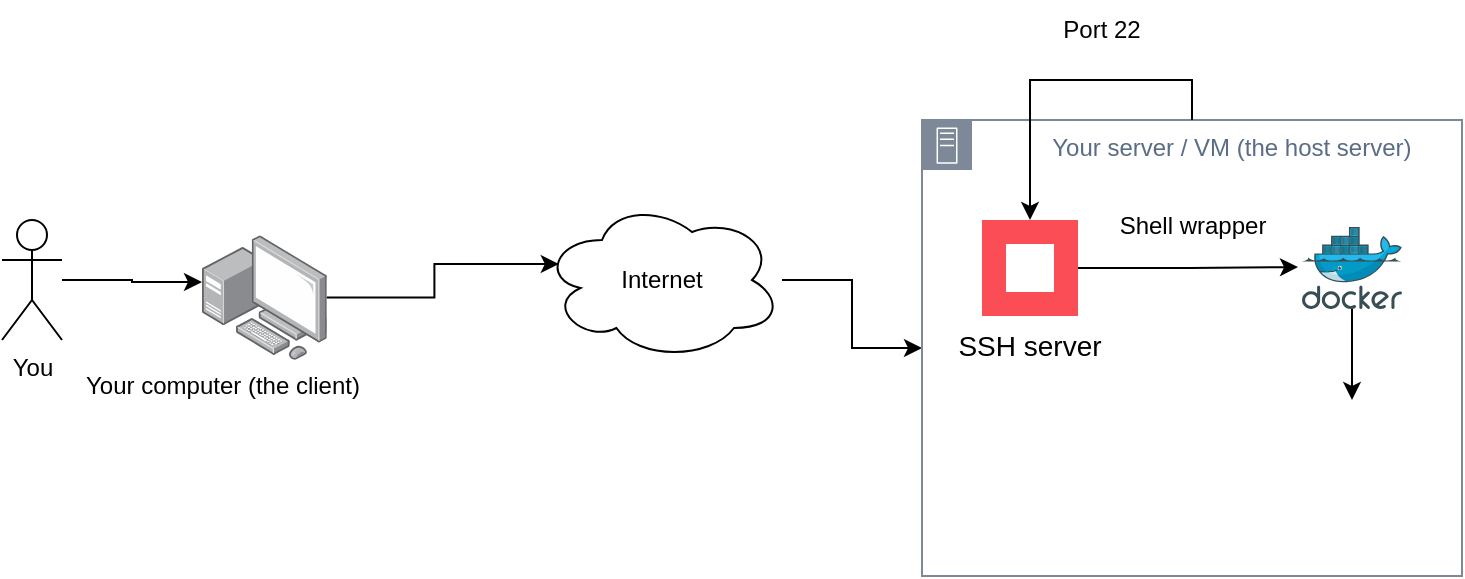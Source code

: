 <mxfile version="27.0.9">
  <diagram name="Page-1" id="IFFKxQ3RQtwXwW91nyBR">
    <mxGraphModel dx="1426" dy="735" grid="1" gridSize="10" guides="1" tooltips="1" connect="1" arrows="1" fold="1" page="1" pageScale="1" pageWidth="850" pageHeight="1100" math="0" shadow="0">
      <root>
        <mxCell id="0" />
        <mxCell id="1" parent="0" />
        <mxCell id="nEntLCxVAZ6xf2vCUz8b-9" style="edgeStyle=orthogonalEdgeStyle;rounded=0;orthogonalLoop=1;jettySize=auto;html=1;entryX=0;entryY=0.5;entryDx=0;entryDy=0;" edge="1" parent="1" source="nEntLCxVAZ6xf2vCUz8b-1" target="nEntLCxVAZ6xf2vCUz8b-11">
          <mxGeometry relative="1" as="geometry">
            <mxPoint x="635" y="158" as="targetPoint" />
          </mxGeometry>
        </mxCell>
        <mxCell id="nEntLCxVAZ6xf2vCUz8b-1" value="Internet" style="ellipse;shape=cloud;whiteSpace=wrap;html=1;" vertex="1" parent="1">
          <mxGeometry x="350" y="120" width="120" height="80" as="geometry" />
        </mxCell>
        <mxCell id="nEntLCxVAZ6xf2vCUz8b-2" value="You" style="shape=umlActor;verticalLabelPosition=bottom;verticalAlign=top;html=1;outlineConnect=0;" vertex="1" parent="1">
          <mxGeometry x="80" y="130" width="30" height="60" as="geometry" />
        </mxCell>
        <mxCell id="nEntLCxVAZ6xf2vCUz8b-3" value="" style="image;points=[];aspect=fixed;html=1;align=center;shadow=0;dashed=0;image=img/lib/allied_telesis/computer_and_terminals/Personal_Computer_with_Server.svg;" vertex="1" parent="1">
          <mxGeometry x="180" y="137.6" width="62.4" height="62.4" as="geometry" />
        </mxCell>
        <mxCell id="nEntLCxVAZ6xf2vCUz8b-4" style="edgeStyle=orthogonalEdgeStyle;rounded=0;orthogonalLoop=1;jettySize=auto;html=1;entryX=0;entryY=0.375;entryDx=0;entryDy=0;entryPerimeter=0;" edge="1" parent="1" source="nEntLCxVAZ6xf2vCUz8b-2" target="nEntLCxVAZ6xf2vCUz8b-3">
          <mxGeometry relative="1" as="geometry" />
        </mxCell>
        <mxCell id="nEntLCxVAZ6xf2vCUz8b-5" style="edgeStyle=orthogonalEdgeStyle;rounded=0;orthogonalLoop=1;jettySize=auto;html=1;entryX=0.07;entryY=0.4;entryDx=0;entryDy=0;entryPerimeter=0;" edge="1" parent="1" source="nEntLCxVAZ6xf2vCUz8b-3" target="nEntLCxVAZ6xf2vCUz8b-1">
          <mxGeometry relative="1" as="geometry" />
        </mxCell>
        <mxCell id="nEntLCxVAZ6xf2vCUz8b-10" value="Your computer (the client)" style="text;html=1;align=center;verticalAlign=middle;resizable=0;points=[];autosize=1;strokeColor=none;fillColor=none;" vertex="1" parent="1">
          <mxGeometry x="110" y="198" width="160" height="30" as="geometry" />
        </mxCell>
        <mxCell id="nEntLCxVAZ6xf2vCUz8b-11" value="&lt;div&gt;&amp;nbsp; &amp;nbsp; &amp;nbsp; &amp;nbsp; &amp;nbsp; Your server / VM (the host server)&lt;/div&gt;" style="points=[[0,0],[0.25,0],[0.5,0],[0.75,0],[1,0],[1,0.25],[1,0.5],[1,0.75],[1,1],[0.75,1],[0.5,1],[0.25,1],[0,1],[0,0.75],[0,0.5],[0,0.25]];outlineConnect=0;gradientColor=none;html=1;whiteSpace=wrap;fontSize=12;fontStyle=0;container=1;pointerEvents=0;collapsible=0;recursiveResize=0;shape=mxgraph.aws4.group;grIcon=mxgraph.aws4.group_on_premise;strokeColor=#7D8998;fillColor=none;verticalAlign=top;align=left;spacingLeft=30;fontColor=#5A6C86;dashed=0;" vertex="1" parent="1">
          <mxGeometry x="540" y="80" width="270" height="228" as="geometry" />
        </mxCell>
        <mxCell id="nEntLCxVAZ6xf2vCUz8b-17" style="edgeStyle=orthogonalEdgeStyle;rounded=0;orthogonalLoop=1;jettySize=auto;html=1;entryX=0.5;entryY=0;entryDx=0;entryDy=0;" edge="1" parent="nEntLCxVAZ6xf2vCUz8b-11" source="nEntLCxVAZ6xf2vCUz8b-12" target="nEntLCxVAZ6xf2vCUz8b-15">
          <mxGeometry relative="1" as="geometry" />
        </mxCell>
        <mxCell id="nEntLCxVAZ6xf2vCUz8b-12" value="" style="image;sketch=0;aspect=fixed;html=1;points=[];align=center;fontSize=12;image=img/lib/mscae/Docker.svg;" vertex="1" parent="nEntLCxVAZ6xf2vCUz8b-11">
          <mxGeometry x="190" y="53.5" width="50" height="41" as="geometry" />
        </mxCell>
        <mxCell id="nEntLCxVAZ6xf2vCUz8b-15" value="" style="shape=image;html=1;verticalAlign=top;verticalLabelPosition=bottom;labelBackgroundColor=#ffffff;imageAspect=0;aspect=fixed;image=https://cdn4.iconfinder.com/data/icons/socialcones/508/Gitlab-128.png" vertex="1" parent="nEntLCxVAZ6xf2vCUz8b-11">
          <mxGeometry x="176" y="140" width="78" height="78" as="geometry" />
        </mxCell>
        <mxCell id="nEntLCxVAZ6xf2vCUz8b-13" value="SSH server" style="shape=rect;fillColor=#FA4D56;aspect=fixed;resizable=0;labelPosition=center;verticalLabelPosition=bottom;align=center;verticalAlign=top;strokeColor=none;fontSize=14;" vertex="1" parent="nEntLCxVAZ6xf2vCUz8b-11">
          <mxGeometry x="30" y="50" width="48" height="48" as="geometry" />
        </mxCell>
        <mxCell id="nEntLCxVAZ6xf2vCUz8b-14" value="" style="fillColor=#ffffff;strokeColor=none;dashed=0;outlineConnect=0;html=1;labelPosition=center;verticalLabelPosition=bottom;verticalAlign=top;part=1;movable=0;resizable=0;rotatable=0;shape=mxgraph.ibm_cloud.password" vertex="1" parent="nEntLCxVAZ6xf2vCUz8b-13">
          <mxGeometry width="24" height="24" relative="1" as="geometry">
            <mxPoint x="12" y="12" as="offset" />
          </mxGeometry>
        </mxCell>
        <mxCell id="nEntLCxVAZ6xf2vCUz8b-18" style="edgeStyle=orthogonalEdgeStyle;rounded=0;orthogonalLoop=1;jettySize=auto;html=1;entryX=-0.04;entryY=0.488;entryDx=0;entryDy=0;entryPerimeter=0;" edge="1" parent="nEntLCxVAZ6xf2vCUz8b-11" source="nEntLCxVAZ6xf2vCUz8b-13" target="nEntLCxVAZ6xf2vCUz8b-12">
          <mxGeometry relative="1" as="geometry" />
        </mxCell>
        <mxCell id="nEntLCxVAZ6xf2vCUz8b-19" style="edgeStyle=orthogonalEdgeStyle;rounded=0;orthogonalLoop=1;jettySize=auto;html=1;entryX=0.5;entryY=0;entryDx=0;entryDy=0;" edge="1" parent="nEntLCxVAZ6xf2vCUz8b-11" source="nEntLCxVAZ6xf2vCUz8b-11" target="nEntLCxVAZ6xf2vCUz8b-13">
          <mxGeometry relative="1" as="geometry" />
        </mxCell>
        <mxCell id="nEntLCxVAZ6xf2vCUz8b-21" value="Shell wrapper" style="text;html=1;align=center;verticalAlign=middle;resizable=0;points=[];autosize=1;strokeColor=none;fillColor=none;" vertex="1" parent="nEntLCxVAZ6xf2vCUz8b-11">
          <mxGeometry x="85" y="38" width="100" height="30" as="geometry" />
        </mxCell>
        <mxCell id="nEntLCxVAZ6xf2vCUz8b-20" value="Port 22" style="text;html=1;align=center;verticalAlign=middle;whiteSpace=wrap;rounded=0;" vertex="1" parent="1">
          <mxGeometry x="600" y="20" width="60" height="30" as="geometry" />
        </mxCell>
      </root>
    </mxGraphModel>
  </diagram>
</mxfile>
